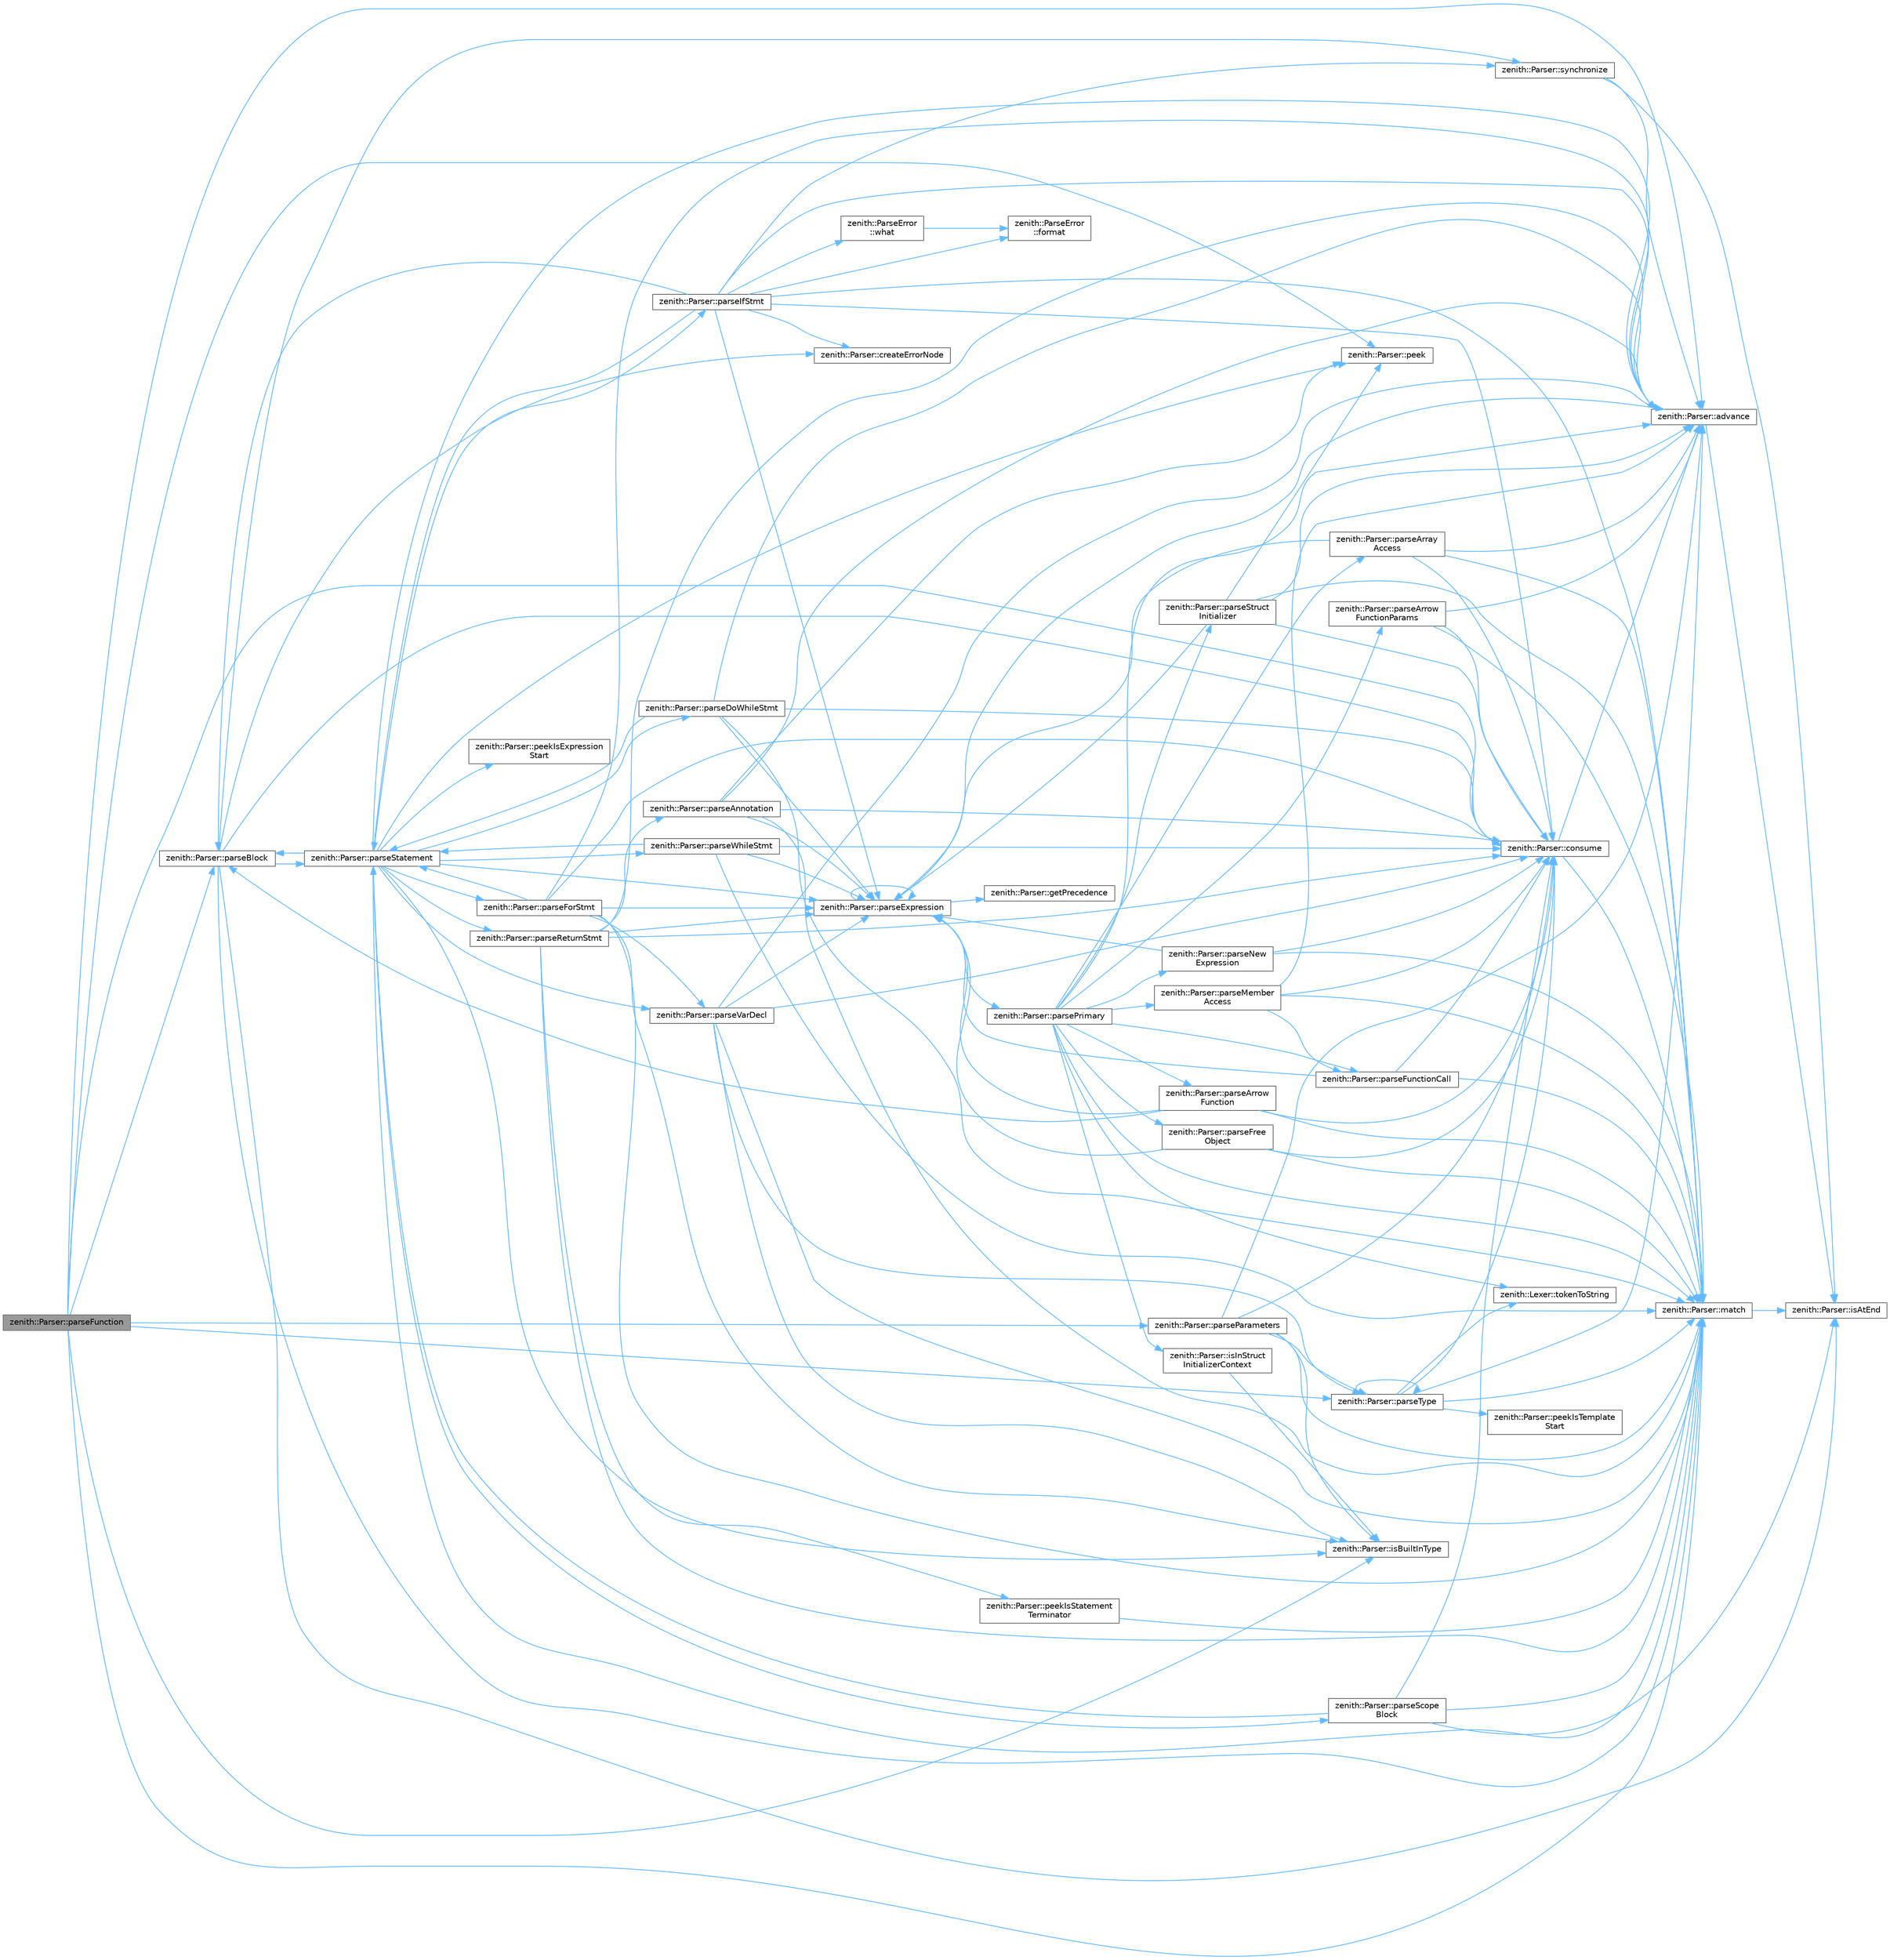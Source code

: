 digraph "zenith::Parser::parseFunction"
{
 // LATEX_PDF_SIZE
  bgcolor="transparent";
  edge [fontname=Helvetica,fontsize=10,labelfontname=Helvetica,labelfontsize=10];
  node [fontname=Helvetica,fontsize=10,shape=box,height=0.2,width=0.4];
  rankdir="LR";
  Node1 [id="Node000001",label="zenith::Parser::parseFunction",height=0.2,width=0.4,color="gray40", fillcolor="grey60", style="filled", fontcolor="black",tooltip=" "];
  Node1 -> Node2 [id="edge1_Node000001_Node000002",color="steelblue1",style="solid",tooltip=" "];
  Node2 [id="Node000002",label="zenith::Parser::advance",height=0.2,width=0.4,color="grey40", fillcolor="white", style="filled",URL="$classzenith_1_1_parser.html#a9639927866a398781d4c1d205da431d8",tooltip=" "];
  Node2 -> Node3 [id="edge2_Node000002_Node000003",color="steelblue1",style="solid",tooltip=" "];
  Node3 [id="Node000003",label="zenith::Parser::isAtEnd",height=0.2,width=0.4,color="grey40", fillcolor="white", style="filled",URL="$classzenith_1_1_parser.html#a7fa9d1e2197db94168ba4e2c4fd98ad1",tooltip=" "];
  Node1 -> Node4 [id="edge3_Node000001_Node000004",color="steelblue1",style="solid",tooltip=" "];
  Node4 [id="Node000004",label="zenith::Parser::consume",height=0.2,width=0.4,color="grey40", fillcolor="white", style="filled",URL="$classzenith_1_1_parser.html#a729f5bdd53b7be97e8f5f3fb28f64249",tooltip=" "];
  Node4 -> Node2 [id="edge4_Node000004_Node000002",color="steelblue1",style="solid",tooltip=" "];
  Node4 -> Node5 [id="edge5_Node000004_Node000005",color="steelblue1",style="solid",tooltip=" "];
  Node5 [id="Node000005",label="zenith::Parser::match",height=0.2,width=0.4,color="grey40", fillcolor="white", style="filled",URL="$classzenith_1_1_parser.html#a6a8b25ba2a7a7f371a02b1419121e8cb",tooltip=" "];
  Node5 -> Node3 [id="edge6_Node000005_Node000003",color="steelblue1",style="solid",tooltip=" "];
  Node1 -> Node6 [id="edge7_Node000001_Node000006",color="steelblue1",style="solid",tooltip=" "];
  Node6 [id="Node000006",label="zenith::Parser::isBuiltInType",height=0.2,width=0.4,color="grey40", fillcolor="white", style="filled",URL="$classzenith_1_1_parser.html#a68c100d957e0a8960de2fca188e23054",tooltip=" "];
  Node1 -> Node5 [id="edge8_Node000001_Node000005",color="steelblue1",style="solid",tooltip=" "];
  Node1 -> Node7 [id="edge9_Node000001_Node000007",color="steelblue1",style="solid",tooltip=" "];
  Node7 [id="Node000007",label="zenith::Parser::parseBlock",height=0.2,width=0.4,color="grey40", fillcolor="white", style="filled",URL="$classzenith_1_1_parser.html#afed5c18e77fc012fe5db9f9e6175e642",tooltip=" "];
  Node7 -> Node4 [id="edge10_Node000007_Node000004",color="steelblue1",style="solid",tooltip=" "];
  Node7 -> Node8 [id="edge11_Node000007_Node000008",color="steelblue1",style="solid",tooltip=" "];
  Node8 [id="Node000008",label="zenith::Parser::createErrorNode",height=0.2,width=0.4,color="grey40", fillcolor="white", style="filled",URL="$classzenith_1_1_parser.html#a6576cab9cc379e6ba26cfce915ad3de6",tooltip=" "];
  Node7 -> Node3 [id="edge12_Node000007_Node000003",color="steelblue1",style="solid",tooltip=" "];
  Node7 -> Node5 [id="edge13_Node000007_Node000005",color="steelblue1",style="solid",tooltip=" "];
  Node7 -> Node9 [id="edge14_Node000007_Node000009",color="steelblue1",style="solid",tooltip=" "];
  Node9 [id="Node000009",label="zenith::Parser::parseStatement",height=0.2,width=0.4,color="grey40", fillcolor="white", style="filled",URL="$classzenith_1_1_parser.html#ada8dc19e8cb4a0f1b37d3ef6a2eb3f9d",tooltip=" "];
  Node9 -> Node2 [id="edge15_Node000009_Node000002",color="steelblue1",style="solid",tooltip=" "];
  Node9 -> Node6 [id="edge16_Node000009_Node000006",color="steelblue1",style="solid",tooltip=" "];
  Node9 -> Node5 [id="edge17_Node000009_Node000005",color="steelblue1",style="solid",tooltip=" "];
  Node9 -> Node7 [id="edge18_Node000009_Node000007",color="steelblue1",style="solid",tooltip=" "];
  Node9 -> Node10 [id="edge19_Node000009_Node000010",color="steelblue1",style="solid",tooltip=" "];
  Node10 [id="Node000010",label="zenith::Parser::parseDoWhileStmt",height=0.2,width=0.4,color="grey40", fillcolor="white", style="filled",URL="$classzenith_1_1_parser.html#a17d038fc7ad2c0dac1b038889f4426ca",tooltip=" "];
  Node10 -> Node2 [id="edge20_Node000010_Node000002",color="steelblue1",style="solid",tooltip=" "];
  Node10 -> Node4 [id="edge21_Node000010_Node000004",color="steelblue1",style="solid",tooltip=" "];
  Node10 -> Node5 [id="edge22_Node000010_Node000005",color="steelblue1",style="solid",tooltip=" "];
  Node10 -> Node11 [id="edge23_Node000010_Node000011",color="steelblue1",style="solid",tooltip=" "];
  Node11 [id="Node000011",label="zenith::Parser::parseExpression",height=0.2,width=0.4,color="grey40", fillcolor="white", style="filled",URL="$classzenith_1_1_parser.html#a239906fd51d54598f6d3dcc18d97b6b9",tooltip=" "];
  Node11 -> Node2 [id="edge24_Node000011_Node000002",color="steelblue1",style="solid",tooltip=" "];
  Node11 -> Node12 [id="edge25_Node000011_Node000012",color="steelblue1",style="solid",tooltip=" "];
  Node12 [id="Node000012",label="zenith::Parser::getPrecedence",height=0.2,width=0.4,color="grey40", fillcolor="white", style="filled",URL="$classzenith_1_1_parser.html#a5386ec516fb692a1b1ecd9058ca2c19e",tooltip=" "];
  Node11 -> Node11 [id="edge26_Node000011_Node000011",color="steelblue1",style="solid",tooltip=" "];
  Node11 -> Node13 [id="edge27_Node000011_Node000013",color="steelblue1",style="solid",tooltip=" "];
  Node13 [id="Node000013",label="zenith::Parser::parsePrimary",height=0.2,width=0.4,color="grey40", fillcolor="white", style="filled",URL="$classzenith_1_1_parser.html#a9425b18adfbb62629ae5ea654addc7cb",tooltip=" "];
  Node13 -> Node2 [id="edge28_Node000013_Node000002",color="steelblue1",style="solid",tooltip=" "];
  Node13 -> Node14 [id="edge29_Node000013_Node000014",color="steelblue1",style="solid",tooltip=" "];
  Node14 [id="Node000014",label="zenith::Parser::isInStruct\lInitializerContext",height=0.2,width=0.4,color="grey40", fillcolor="white", style="filled",URL="$classzenith_1_1_parser.html#a122c98490d526265ce1a9a2ecaf188f9",tooltip=" "];
  Node14 -> Node6 [id="edge30_Node000014_Node000006",color="steelblue1",style="solid",tooltip=" "];
  Node13 -> Node5 [id="edge31_Node000013_Node000005",color="steelblue1",style="solid",tooltip=" "];
  Node13 -> Node15 [id="edge32_Node000013_Node000015",color="steelblue1",style="solid",tooltip=" "];
  Node15 [id="Node000015",label="zenith::Parser::parseArray\lAccess",height=0.2,width=0.4,color="grey40", fillcolor="white", style="filled",URL="$classzenith_1_1_parser.html#ad32b5cfe98f909cade9216d65b046f58",tooltip=" "];
  Node15 -> Node2 [id="edge33_Node000015_Node000002",color="steelblue1",style="solid",tooltip=" "];
  Node15 -> Node4 [id="edge34_Node000015_Node000004",color="steelblue1",style="solid",tooltip=" "];
  Node15 -> Node5 [id="edge35_Node000015_Node000005",color="steelblue1",style="solid",tooltip=" "];
  Node15 -> Node11 [id="edge36_Node000015_Node000011",color="steelblue1",style="solid",tooltip=" "];
  Node13 -> Node16 [id="edge37_Node000013_Node000016",color="steelblue1",style="solid",tooltip=" "];
  Node16 [id="Node000016",label="zenith::Parser::parseArrow\lFunction",height=0.2,width=0.4,color="grey40", fillcolor="white", style="filled",URL="$classzenith_1_1_parser.html#a7ea0f8e309ed2fbdf1a9e2ebfa2fbf8d",tooltip=" "];
  Node16 -> Node4 [id="edge38_Node000016_Node000004",color="steelblue1",style="solid",tooltip=" "];
  Node16 -> Node5 [id="edge39_Node000016_Node000005",color="steelblue1",style="solid",tooltip=" "];
  Node16 -> Node7 [id="edge40_Node000016_Node000007",color="steelblue1",style="solid",tooltip=" "];
  Node16 -> Node11 [id="edge41_Node000016_Node000011",color="steelblue1",style="solid",tooltip=" "];
  Node13 -> Node17 [id="edge42_Node000013_Node000017",color="steelblue1",style="solid",tooltip=" "];
  Node17 [id="Node000017",label="zenith::Parser::parseArrow\lFunctionParams",height=0.2,width=0.4,color="grey40", fillcolor="white", style="filled",URL="$classzenith_1_1_parser.html#adfd7efe9485b95d3c1d2acbcec912527",tooltip=" "];
  Node17 -> Node2 [id="edge43_Node000017_Node000002",color="steelblue1",style="solid",tooltip=" "];
  Node17 -> Node4 [id="edge44_Node000017_Node000004",color="steelblue1",style="solid",tooltip=" "];
  Node17 -> Node5 [id="edge45_Node000017_Node000005",color="steelblue1",style="solid",tooltip=" "];
  Node13 -> Node18 [id="edge46_Node000013_Node000018",color="steelblue1",style="solid",tooltip=" "];
  Node18 [id="Node000018",label="zenith::Parser::parseFree\lObject",height=0.2,width=0.4,color="grey40", fillcolor="white", style="filled",URL="$classzenith_1_1_parser.html#a697fe5477ca0023efdefd6e66f4e0a49",tooltip=" "];
  Node18 -> Node4 [id="edge47_Node000018_Node000004",color="steelblue1",style="solid",tooltip=" "];
  Node18 -> Node5 [id="edge48_Node000018_Node000005",color="steelblue1",style="solid",tooltip=" "];
  Node18 -> Node11 [id="edge49_Node000018_Node000011",color="steelblue1",style="solid",tooltip=" "];
  Node13 -> Node19 [id="edge50_Node000013_Node000019",color="steelblue1",style="solid",tooltip=" "];
  Node19 [id="Node000019",label="zenith::Parser::parseFunctionCall",height=0.2,width=0.4,color="grey40", fillcolor="white", style="filled",URL="$classzenith_1_1_parser.html#ae2442c2e624e13794605b1ff56047ee8",tooltip=" "];
  Node19 -> Node4 [id="edge51_Node000019_Node000004",color="steelblue1",style="solid",tooltip=" "];
  Node19 -> Node5 [id="edge52_Node000019_Node000005",color="steelblue1",style="solid",tooltip=" "];
  Node19 -> Node11 [id="edge53_Node000019_Node000011",color="steelblue1",style="solid",tooltip=" "];
  Node13 -> Node20 [id="edge54_Node000013_Node000020",color="steelblue1",style="solid",tooltip=" "];
  Node20 [id="Node000020",label="zenith::Parser::parseMember\lAccess",height=0.2,width=0.4,color="grey40", fillcolor="white", style="filled",URL="$classzenith_1_1_parser.html#a5f581f39453bce8e553d9d96c5c8d0d2",tooltip=" "];
  Node20 -> Node2 [id="edge55_Node000020_Node000002",color="steelblue1",style="solid",tooltip=" "];
  Node20 -> Node4 [id="edge56_Node000020_Node000004",color="steelblue1",style="solid",tooltip=" "];
  Node20 -> Node5 [id="edge57_Node000020_Node000005",color="steelblue1",style="solid",tooltip=" "];
  Node20 -> Node19 [id="edge58_Node000020_Node000019",color="steelblue1",style="solid",tooltip=" "];
  Node13 -> Node21 [id="edge59_Node000013_Node000021",color="steelblue1",style="solid",tooltip=" "];
  Node21 [id="Node000021",label="zenith::Parser::parseNew\lExpression",height=0.2,width=0.4,color="grey40", fillcolor="white", style="filled",URL="$classzenith_1_1_parser.html#aa984ed730ca80620a7033d259b6faea5",tooltip=" "];
  Node21 -> Node4 [id="edge60_Node000021_Node000004",color="steelblue1",style="solid",tooltip=" "];
  Node21 -> Node5 [id="edge61_Node000021_Node000005",color="steelblue1",style="solid",tooltip=" "];
  Node21 -> Node11 [id="edge62_Node000021_Node000011",color="steelblue1",style="solid",tooltip=" "];
  Node13 -> Node22 [id="edge63_Node000013_Node000022",color="steelblue1",style="solid",tooltip=" "];
  Node22 [id="Node000022",label="zenith::Parser::parseStruct\lInitializer",height=0.2,width=0.4,color="grey40", fillcolor="white", style="filled",URL="$classzenith_1_1_parser.html#a4646bbfa2a663abbc777ae26d44e9522",tooltip=" "];
  Node22 -> Node2 [id="edge64_Node000022_Node000002",color="steelblue1",style="solid",tooltip=" "];
  Node22 -> Node4 [id="edge65_Node000022_Node000004",color="steelblue1",style="solid",tooltip=" "];
  Node22 -> Node5 [id="edge66_Node000022_Node000005",color="steelblue1",style="solid",tooltip=" "];
  Node22 -> Node11 [id="edge67_Node000022_Node000011",color="steelblue1",style="solid",tooltip=" "];
  Node22 -> Node23 [id="edge68_Node000022_Node000023",color="steelblue1",style="solid",tooltip=" "];
  Node23 [id="Node000023",label="zenith::Parser::peek",height=0.2,width=0.4,color="grey40", fillcolor="white", style="filled",URL="$classzenith_1_1_parser.html#a979d431c48a2bb73bd40a9fd6d65ba36",tooltip=" "];
  Node13 -> Node24 [id="edge69_Node000013_Node000024",color="steelblue1",style="solid",tooltip=" "];
  Node24 [id="Node000024",label="zenith::Lexer::tokenToString",height=0.2,width=0.4,color="grey40", fillcolor="white", style="filled",URL="$classzenith_1_1_lexer.html#a7265d90eb9fdc3d46aacdcf2a7e84a23",tooltip=" "];
  Node10 -> Node9 [id="edge70_Node000010_Node000009",color="steelblue1",style="solid",tooltip=" "];
  Node9 -> Node11 [id="edge71_Node000009_Node000011",color="steelblue1",style="solid",tooltip=" "];
  Node9 -> Node25 [id="edge72_Node000009_Node000025",color="steelblue1",style="solid",tooltip=" "];
  Node25 [id="Node000025",label="zenith::Parser::parseForStmt",height=0.2,width=0.4,color="grey40", fillcolor="white", style="filled",URL="$classzenith_1_1_parser.html#ab8ae32b49e1a7d1492f14c6b381aa52b",tooltip=" "];
  Node25 -> Node2 [id="edge73_Node000025_Node000002",color="steelblue1",style="solid",tooltip=" "];
  Node25 -> Node4 [id="edge74_Node000025_Node000004",color="steelblue1",style="solid",tooltip=" "];
  Node25 -> Node6 [id="edge75_Node000025_Node000006",color="steelblue1",style="solid",tooltip=" "];
  Node25 -> Node5 [id="edge76_Node000025_Node000005",color="steelblue1",style="solid",tooltip=" "];
  Node25 -> Node11 [id="edge77_Node000025_Node000011",color="steelblue1",style="solid",tooltip=" "];
  Node25 -> Node9 [id="edge78_Node000025_Node000009",color="steelblue1",style="solid",tooltip=" "];
  Node25 -> Node26 [id="edge79_Node000025_Node000026",color="steelblue1",style="solid",tooltip=" "];
  Node26 [id="Node000026",label="zenith::Parser::parseVarDecl",height=0.2,width=0.4,color="grey40", fillcolor="white", style="filled",URL="$classzenith_1_1_parser.html#a4846f1e07a0155bb95bfee2888cd4e49",tooltip=" "];
  Node26 -> Node2 [id="edge80_Node000026_Node000002",color="steelblue1",style="solid",tooltip=" "];
  Node26 -> Node4 [id="edge81_Node000026_Node000004",color="steelblue1",style="solid",tooltip=" "];
  Node26 -> Node6 [id="edge82_Node000026_Node000006",color="steelblue1",style="solid",tooltip=" "];
  Node26 -> Node5 [id="edge83_Node000026_Node000005",color="steelblue1",style="solid",tooltip=" "];
  Node26 -> Node11 [id="edge84_Node000026_Node000011",color="steelblue1",style="solid",tooltip=" "];
  Node26 -> Node27 [id="edge85_Node000026_Node000027",color="steelblue1",style="solid",tooltip=" "];
  Node27 [id="Node000027",label="zenith::Parser::parseType",height=0.2,width=0.4,color="grey40", fillcolor="white", style="filled",URL="$classzenith_1_1_parser.html#a62bb32082ed32f00e6071e1acc026ea1",tooltip=" "];
  Node27 -> Node2 [id="edge86_Node000027_Node000002",color="steelblue1",style="solid",tooltip=" "];
  Node27 -> Node4 [id="edge87_Node000027_Node000004",color="steelblue1",style="solid",tooltip=" "];
  Node27 -> Node5 [id="edge88_Node000027_Node000005",color="steelblue1",style="solid",tooltip=" "];
  Node27 -> Node27 [id="edge89_Node000027_Node000027",color="steelblue1",style="solid",tooltip=" "];
  Node27 -> Node28 [id="edge90_Node000027_Node000028",color="steelblue1",style="solid",tooltip=" "];
  Node28 [id="Node000028",label="zenith::Parser::peekIsTemplate\lStart",height=0.2,width=0.4,color="grey40", fillcolor="white", style="filled",URL="$classzenith_1_1_parser.html#adc6473d2aff0043321f35dfdf132f618",tooltip=" "];
  Node27 -> Node24 [id="edge91_Node000027_Node000024",color="steelblue1",style="solid",tooltip=" "];
  Node9 -> Node29 [id="edge92_Node000009_Node000029",color="steelblue1",style="solid",tooltip=" "];
  Node29 [id="Node000029",label="zenith::Parser::parseIfStmt",height=0.2,width=0.4,color="grey40", fillcolor="white", style="filled",URL="$classzenith_1_1_parser.html#a6086729ddce119c88e10fe622d069d8f",tooltip=" "];
  Node29 -> Node2 [id="edge93_Node000029_Node000002",color="steelblue1",style="solid",tooltip=" "];
  Node29 -> Node4 [id="edge94_Node000029_Node000004",color="steelblue1",style="solid",tooltip=" "];
  Node29 -> Node8 [id="edge95_Node000029_Node000008",color="steelblue1",style="solid",tooltip=" "];
  Node29 -> Node30 [id="edge96_Node000029_Node000030",color="steelblue1",style="solid",tooltip=" "];
  Node30 [id="Node000030",label="zenith::ParseError\l::format",height=0.2,width=0.4,color="grey40", fillcolor="white", style="filled",URL="$classzenith_1_1_parse_error.html#a432ddabc956004a6660137f537d2ba45",tooltip=" "];
  Node29 -> Node5 [id="edge97_Node000029_Node000005",color="steelblue1",style="solid",tooltip=" "];
  Node29 -> Node7 [id="edge98_Node000029_Node000007",color="steelblue1",style="solid",tooltip=" "];
  Node29 -> Node11 [id="edge99_Node000029_Node000011",color="steelblue1",style="solid",tooltip=" "];
  Node29 -> Node9 [id="edge100_Node000029_Node000009",color="steelblue1",style="solid",tooltip=" "];
  Node29 -> Node31 [id="edge101_Node000029_Node000031",color="steelblue1",style="solid",tooltip=" "];
  Node31 [id="Node000031",label="zenith::Parser::synchronize",height=0.2,width=0.4,color="grey40", fillcolor="white", style="filled",URL="$classzenith_1_1_parser.html#a09ca7eb4b886643cc7673062713a718f",tooltip=" "];
  Node31 -> Node2 [id="edge102_Node000031_Node000002",color="steelblue1",style="solid",tooltip=" "];
  Node31 -> Node3 [id="edge103_Node000031_Node000003",color="steelblue1",style="solid",tooltip=" "];
  Node29 -> Node32 [id="edge104_Node000029_Node000032",color="steelblue1",style="solid",tooltip=" "];
  Node32 [id="Node000032",label="zenith::ParseError\l::what",height=0.2,width=0.4,color="grey40", fillcolor="white", style="filled",URL="$classzenith_1_1_parse_error.html#a9fb114a980ca601574f4dd9cf122aa0e",tooltip=" "];
  Node32 -> Node30 [id="edge105_Node000032_Node000030",color="steelblue1",style="solid",tooltip=" "];
  Node9 -> Node33 [id="edge106_Node000009_Node000033",color="steelblue1",style="solid",tooltip=" "];
  Node33 [id="Node000033",label="zenith::Parser::parseReturnStmt",height=0.2,width=0.4,color="grey40", fillcolor="white", style="filled",URL="$classzenith_1_1_parser.html#a5e026e55d4a57bea1b5ffa7d3b5e93a8",tooltip=" "];
  Node33 -> Node2 [id="edge107_Node000033_Node000002",color="steelblue1",style="solid",tooltip=" "];
  Node33 -> Node4 [id="edge108_Node000033_Node000004",color="steelblue1",style="solid",tooltip=" "];
  Node33 -> Node5 [id="edge109_Node000033_Node000005",color="steelblue1",style="solid",tooltip=" "];
  Node33 -> Node34 [id="edge110_Node000033_Node000034",color="steelblue1",style="solid",tooltip=" "];
  Node34 [id="Node000034",label="zenith::Parser::parseAnnotation",height=0.2,width=0.4,color="grey40", fillcolor="white", style="filled",URL="$classzenith_1_1_parser.html#afff2e82900309df63d9aa89f4d3e31d6",tooltip=" "];
  Node34 -> Node2 [id="edge111_Node000034_Node000002",color="steelblue1",style="solid",tooltip=" "];
  Node34 -> Node4 [id="edge112_Node000034_Node000004",color="steelblue1",style="solid",tooltip=" "];
  Node34 -> Node5 [id="edge113_Node000034_Node000005",color="steelblue1",style="solid",tooltip=" "];
  Node34 -> Node11 [id="edge114_Node000034_Node000011",color="steelblue1",style="solid",tooltip=" "];
  Node34 -> Node23 [id="edge115_Node000034_Node000023",color="steelblue1",style="solid",tooltip=" "];
  Node33 -> Node11 [id="edge116_Node000033_Node000011",color="steelblue1",style="solid",tooltip=" "];
  Node33 -> Node35 [id="edge117_Node000033_Node000035",color="steelblue1",style="solid",tooltip=" "];
  Node35 [id="Node000035",label="zenith::Parser::peekIsStatement\lTerminator",height=0.2,width=0.4,color="grey40", fillcolor="white", style="filled",URL="$classzenith_1_1_parser.html#a4deb3146abfbc7ce7f5a4cc973a9fc18",tooltip=" "];
  Node35 -> Node5 [id="edge118_Node000035_Node000005",color="steelblue1",style="solid",tooltip=" "];
  Node9 -> Node36 [id="edge119_Node000009_Node000036",color="steelblue1",style="solid",tooltip=" "];
  Node36 [id="Node000036",label="zenith::Parser::parseScope\lBlock",height=0.2,width=0.4,color="grey40", fillcolor="white", style="filled",URL="$classzenith_1_1_parser.html#acd4ccda2b4a409498daa93e31f2bc23f",tooltip=" "];
  Node36 -> Node4 [id="edge120_Node000036_Node000004",color="steelblue1",style="solid",tooltip=" "];
  Node36 -> Node3 [id="edge121_Node000036_Node000003",color="steelblue1",style="solid",tooltip=" "];
  Node36 -> Node5 [id="edge122_Node000036_Node000005",color="steelblue1",style="solid",tooltip=" "];
  Node36 -> Node9 [id="edge123_Node000036_Node000009",color="steelblue1",style="solid",tooltip=" "];
  Node9 -> Node26 [id="edge124_Node000009_Node000026",color="steelblue1",style="solid",tooltip=" "];
  Node9 -> Node37 [id="edge125_Node000009_Node000037",color="steelblue1",style="solid",tooltip=" "];
  Node37 [id="Node000037",label="zenith::Parser::parseWhileStmt",height=0.2,width=0.4,color="grey40", fillcolor="white", style="filled",URL="$classzenith_1_1_parser.html#a6f8fd13014d6a0e82f53ce08a8f9766d",tooltip=" "];
  Node37 -> Node4 [id="edge126_Node000037_Node000004",color="steelblue1",style="solid",tooltip=" "];
  Node37 -> Node5 [id="edge127_Node000037_Node000005",color="steelblue1",style="solid",tooltip=" "];
  Node37 -> Node11 [id="edge128_Node000037_Node000011",color="steelblue1",style="solid",tooltip=" "];
  Node37 -> Node9 [id="edge129_Node000037_Node000009",color="steelblue1",style="solid",tooltip=" "];
  Node9 -> Node23 [id="edge130_Node000009_Node000023",color="steelblue1",style="solid",tooltip=" "];
  Node9 -> Node38 [id="edge131_Node000009_Node000038",color="steelblue1",style="solid",tooltip=" "];
  Node38 [id="Node000038",label="zenith::Parser::peekIsExpression\lStart",height=0.2,width=0.4,color="grey40", fillcolor="white", style="filled",URL="$classzenith_1_1_parser.html#ad60004f6810cc28102461c948ec5bb2f",tooltip=" "];
  Node7 -> Node31 [id="edge132_Node000007_Node000031",color="steelblue1",style="solid",tooltip=" "];
  Node1 -> Node39 [id="edge133_Node000001_Node000039",color="steelblue1",style="solid",tooltip=" "];
  Node39 [id="Node000039",label="zenith::Parser::parseParameters",height=0.2,width=0.4,color="grey40", fillcolor="white", style="filled",URL="$classzenith_1_1_parser.html#ae6835a329d4b3f36036803ea2c8968fb",tooltip=" "];
  Node39 -> Node2 [id="edge134_Node000039_Node000002",color="steelblue1",style="solid",tooltip=" "];
  Node39 -> Node4 [id="edge135_Node000039_Node000004",color="steelblue1",style="solid",tooltip=" "];
  Node39 -> Node6 [id="edge136_Node000039_Node000006",color="steelblue1",style="solid",tooltip=" "];
  Node39 -> Node5 [id="edge137_Node000039_Node000005",color="steelblue1",style="solid",tooltip=" "];
  Node39 -> Node27 [id="edge138_Node000039_Node000027",color="steelblue1",style="solid",tooltip=" "];
  Node1 -> Node27 [id="edge139_Node000001_Node000027",color="steelblue1",style="solid",tooltip=" "];
  Node1 -> Node23 [id="edge140_Node000001_Node000023",color="steelblue1",style="solid",tooltip=" "];
}

